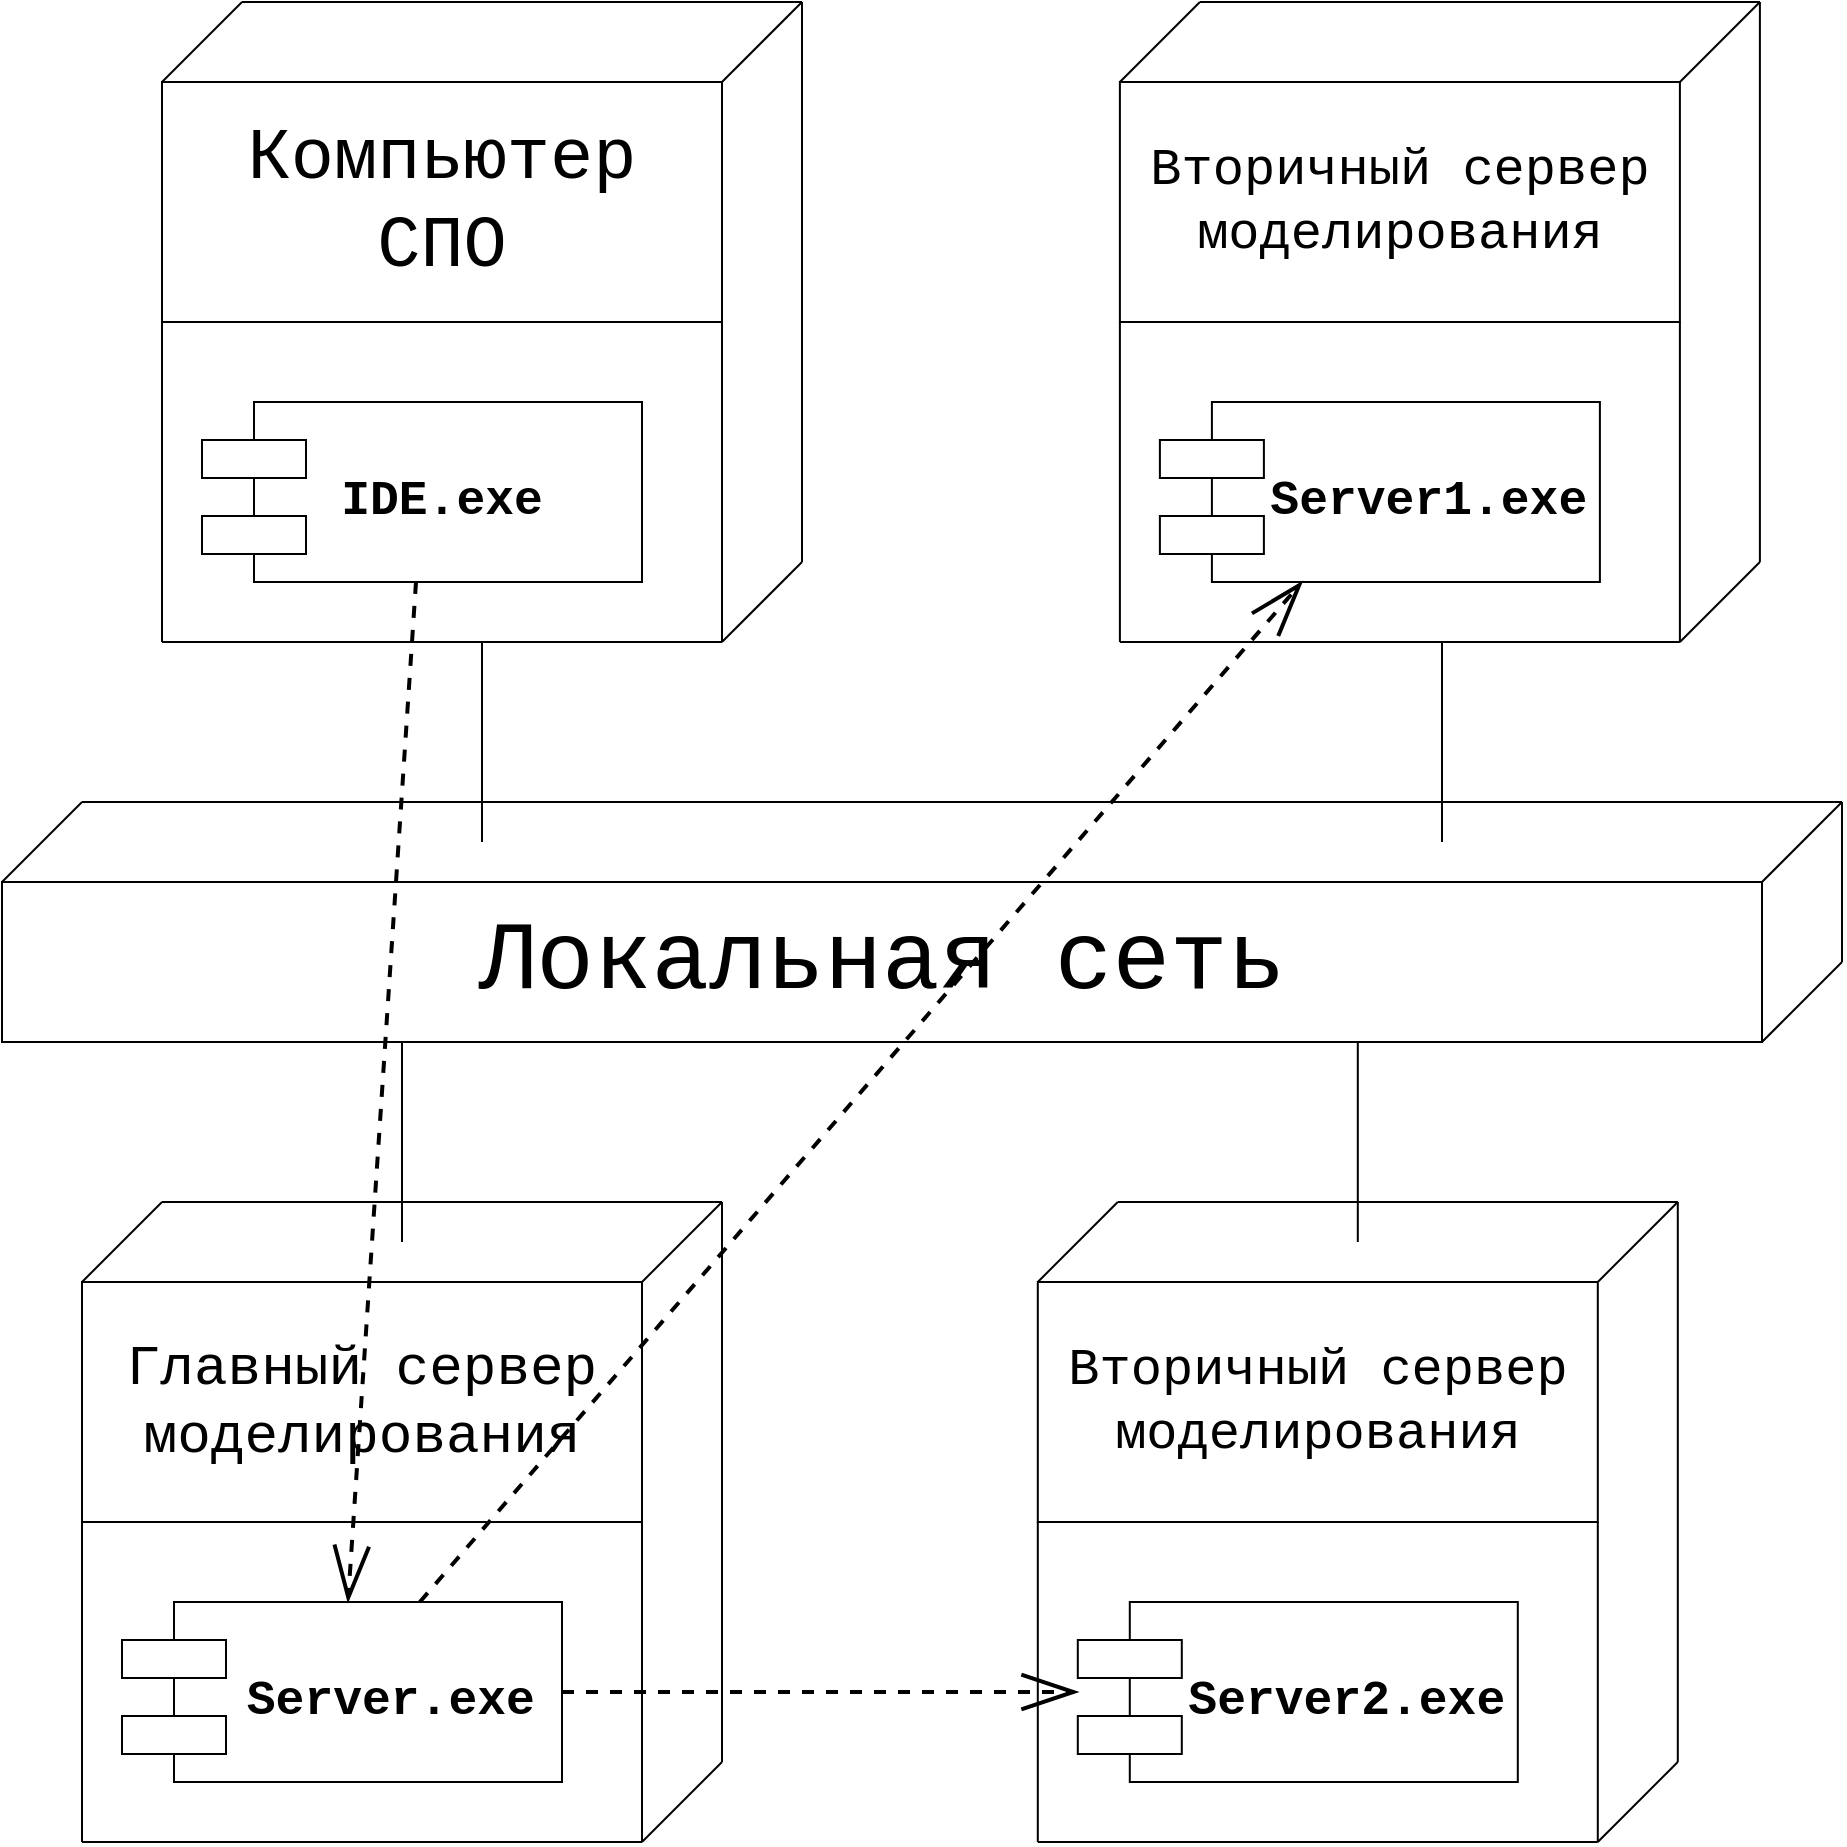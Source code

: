 <mxfile version="21.2.9" type="device">
  <diagram id="cO9kJfEXH4wY8_utXuk5" name="Страница 1">
    <mxGraphModel dx="2086" dy="1149" grid="1" gridSize="10" guides="1" tooltips="1" connect="1" arrows="1" fold="1" page="1" pageScale="1" pageWidth="2336" pageHeight="1654" math="0" shadow="0">
      <root>
        <mxCell id="0" />
        <mxCell id="1" parent="0" />
        <mxCell id="hkxogA_mCvFXjX1prvVK-1" value="Локальная сеть" style="rounded=0;whiteSpace=wrap;html=1;fontSize=48;fillColor=none;fontFamily=Courier New;" vertex="1" parent="1">
          <mxGeometry x="360" y="480" width="880" height="80" as="geometry" />
        </mxCell>
        <mxCell id="hkxogA_mCvFXjX1prvVK-2" value="" style="endArrow=none;html=1;rounded=0;fontFamily=Courier New;fontSize=48;" edge="1" parent="1">
          <mxGeometry width="50" height="50" relative="1" as="geometry">
            <mxPoint x="1240" y="560" as="sourcePoint" />
            <mxPoint x="1280" y="520" as="targetPoint" />
          </mxGeometry>
        </mxCell>
        <mxCell id="hkxogA_mCvFXjX1prvVK-3" value="" style="endArrow=none;html=1;rounded=0;exitX=1;exitY=0;exitDx=0;exitDy=0;fontFamily=Courier New;fontSize=48;" edge="1" parent="1" source="hkxogA_mCvFXjX1prvVK-1">
          <mxGeometry width="50" height="50" relative="1" as="geometry">
            <mxPoint x="1860" y="470" as="sourcePoint" />
            <mxPoint x="1280" y="440" as="targetPoint" />
          </mxGeometry>
        </mxCell>
        <mxCell id="hkxogA_mCvFXjX1prvVK-4" value="" style="endArrow=none;html=1;rounded=0;fontFamily=Courier New;fontSize=48;" edge="1" parent="1">
          <mxGeometry width="50" height="50" relative="1" as="geometry">
            <mxPoint x="1280" y="520" as="sourcePoint" />
            <mxPoint x="1280" y="440" as="targetPoint" />
          </mxGeometry>
        </mxCell>
        <mxCell id="hkxogA_mCvFXjX1prvVK-5" value="" style="endArrow=none;html=1;rounded=0;fontFamily=Courier New;fontSize=48;" edge="1" parent="1">
          <mxGeometry width="50" height="50" relative="1" as="geometry">
            <mxPoint x="400" y="440" as="sourcePoint" />
            <mxPoint x="1280" y="440" as="targetPoint" />
          </mxGeometry>
        </mxCell>
        <mxCell id="hkxogA_mCvFXjX1prvVK-6" value="" style="endArrow=none;html=1;rounded=0;fontFamily=Courier New;fontSize=48;" edge="1" parent="1">
          <mxGeometry width="50" height="50" relative="1" as="geometry">
            <mxPoint x="360" y="480" as="sourcePoint" />
            <mxPoint x="400" y="440" as="targetPoint" />
          </mxGeometry>
        </mxCell>
        <mxCell id="hkxogA_mCvFXjX1prvVK-7" value="Компьютер СПО" style="rounded=0;whiteSpace=wrap;html=1;fontSize=36;fontFamily=Courier New;" vertex="1" parent="1">
          <mxGeometry x="440" y="80" width="280" height="120" as="geometry" />
        </mxCell>
        <mxCell id="hkxogA_mCvFXjX1prvVK-8" value="" style="endArrow=none;html=1;rounded=0;exitX=0;exitY=1;exitDx=0;exitDy=0;fontFamily=Courier New;fontSize=48;" edge="1" parent="1" source="hkxogA_mCvFXjX1prvVK-7">
          <mxGeometry width="50" height="50" relative="1" as="geometry">
            <mxPoint x="720" y="240" as="sourcePoint" />
            <mxPoint x="440" y="360" as="targetPoint" />
          </mxGeometry>
        </mxCell>
        <mxCell id="hkxogA_mCvFXjX1prvVK-9" value="" style="endArrow=none;html=1;rounded=0;entryX=1;entryY=1;entryDx=0;entryDy=0;fontFamily=Courier New;fontSize=48;" edge="1" parent="1" target="hkxogA_mCvFXjX1prvVK-7">
          <mxGeometry width="50" height="50" relative="1" as="geometry">
            <mxPoint x="720" y="360" as="sourcePoint" />
            <mxPoint x="450" y="380" as="targetPoint" />
          </mxGeometry>
        </mxCell>
        <mxCell id="hkxogA_mCvFXjX1prvVK-10" value="" style="endArrow=none;html=1;rounded=0;fontFamily=Courier New;fontSize=48;" edge="1" parent="1">
          <mxGeometry width="50" height="50" relative="1" as="geometry">
            <mxPoint x="440" y="360" as="sourcePoint" />
            <mxPoint x="720" y="360" as="targetPoint" />
          </mxGeometry>
        </mxCell>
        <mxCell id="hkxogA_mCvFXjX1prvVK-11" value="&lt;br&gt;IDE.exe" style="shape=module;align=left;spacingLeft=20;align=center;verticalAlign=top;whiteSpace=wrap;html=1;fontFamily=Courier New;fontSize=24;jettyWidth=52;jettyHeight=19;fontStyle=1" vertex="1" parent="1">
          <mxGeometry x="460" y="240" width="220" height="90" as="geometry" />
        </mxCell>
        <mxCell id="hkxogA_mCvFXjX1prvVK-12" value="" style="endArrow=none;html=1;rounded=0;" edge="1" parent="1">
          <mxGeometry width="50" height="50" relative="1" as="geometry">
            <mxPoint x="600" y="460" as="sourcePoint" />
            <mxPoint x="600" y="360" as="targetPoint" />
          </mxGeometry>
        </mxCell>
        <mxCell id="hkxogA_mCvFXjX1prvVK-13" value="" style="endArrow=none;html=1;rounded=0;" edge="1" parent="1">
          <mxGeometry width="50" height="50" relative="1" as="geometry">
            <mxPoint x="720" y="360" as="sourcePoint" />
            <mxPoint x="760" y="320" as="targetPoint" />
          </mxGeometry>
        </mxCell>
        <mxCell id="hkxogA_mCvFXjX1prvVK-14" value="" style="endArrow=none;html=1;rounded=0;" edge="1" parent="1">
          <mxGeometry width="50" height="50" relative="1" as="geometry">
            <mxPoint x="720" y="80" as="sourcePoint" />
            <mxPoint x="760" y="40" as="targetPoint" />
          </mxGeometry>
        </mxCell>
        <mxCell id="hkxogA_mCvFXjX1prvVK-15" value="" style="endArrow=none;html=1;rounded=0;" edge="1" parent="1">
          <mxGeometry width="50" height="50" relative="1" as="geometry">
            <mxPoint x="440" y="80" as="sourcePoint" />
            <mxPoint x="480" y="40" as="targetPoint" />
          </mxGeometry>
        </mxCell>
        <mxCell id="hkxogA_mCvFXjX1prvVK-16" value="" style="endArrow=none;html=1;rounded=0;" edge="1" parent="1">
          <mxGeometry width="50" height="50" relative="1" as="geometry">
            <mxPoint x="760" y="40" as="sourcePoint" />
            <mxPoint x="760" y="320" as="targetPoint" />
          </mxGeometry>
        </mxCell>
        <mxCell id="hkxogA_mCvFXjX1prvVK-17" value="" style="endArrow=none;html=1;rounded=0;" edge="1" parent="1">
          <mxGeometry width="50" height="50" relative="1" as="geometry">
            <mxPoint x="480" y="40" as="sourcePoint" />
            <mxPoint x="760" y="40" as="targetPoint" />
          </mxGeometry>
        </mxCell>
        <mxCell id="hkxogA_mCvFXjX1prvVK-19" value="" style="endArrow=none;html=1;rounded=0;exitX=0;exitY=1;exitDx=0;exitDy=0;fontFamily=Courier New;fontSize=48;" edge="1" parent="1">
          <mxGeometry width="50" height="50" relative="1" as="geometry">
            <mxPoint x="400" y="800.0" as="sourcePoint" />
            <mxPoint x="400" y="960" as="targetPoint" />
          </mxGeometry>
        </mxCell>
        <mxCell id="hkxogA_mCvFXjX1prvVK-20" value="" style="endArrow=none;html=1;rounded=0;entryX=1;entryY=1;entryDx=0;entryDy=0;fontFamily=Courier New;fontSize=48;" edge="1" parent="1">
          <mxGeometry width="50" height="50" relative="1" as="geometry">
            <mxPoint x="680" y="960" as="sourcePoint" />
            <mxPoint x="680" y="800.0" as="targetPoint" />
          </mxGeometry>
        </mxCell>
        <mxCell id="hkxogA_mCvFXjX1prvVK-21" value="" style="endArrow=none;html=1;rounded=0;fontFamily=Courier New;fontSize=48;" edge="1" parent="1">
          <mxGeometry width="50" height="50" relative="1" as="geometry">
            <mxPoint x="400" y="960" as="sourcePoint" />
            <mxPoint x="680" y="960" as="targetPoint" />
          </mxGeometry>
        </mxCell>
        <mxCell id="hkxogA_mCvFXjX1prvVK-22" value="&lt;br style=&quot;font-size: 24px;&quot;&gt;&lt;div style=&quot;font-size: 24px;&quot;&gt;&lt;span style=&quot;background-color: initial; font-size: 24px;&quot;&gt;&amp;nbsp; Server.exe&lt;/span&gt;&lt;/div&gt;" style="shape=module;align=right;spacingLeft=20;align=center;verticalAlign=top;whiteSpace=wrap;html=1;fontFamily=Courier New;fontSize=24;jettyWidth=52;jettyHeight=19;fontStyle=1" vertex="1" parent="1">
          <mxGeometry x="420" y="840" width="220" height="90" as="geometry" />
        </mxCell>
        <mxCell id="hkxogA_mCvFXjX1prvVK-23" value="" style="endArrow=none;html=1;rounded=0;" edge="1" parent="1">
          <mxGeometry width="50" height="50" relative="1" as="geometry">
            <mxPoint x="680" y="960" as="sourcePoint" />
            <mxPoint x="720" y="920" as="targetPoint" />
          </mxGeometry>
        </mxCell>
        <mxCell id="hkxogA_mCvFXjX1prvVK-24" value="" style="endArrow=none;html=1;rounded=0;" edge="1" parent="1">
          <mxGeometry width="50" height="50" relative="1" as="geometry">
            <mxPoint x="680" y="680" as="sourcePoint" />
            <mxPoint x="720" y="640" as="targetPoint" />
          </mxGeometry>
        </mxCell>
        <mxCell id="hkxogA_mCvFXjX1prvVK-25" value="" style="endArrow=none;html=1;rounded=0;" edge="1" parent="1">
          <mxGeometry width="50" height="50" relative="1" as="geometry">
            <mxPoint x="400" y="680" as="sourcePoint" />
            <mxPoint x="440" y="640" as="targetPoint" />
          </mxGeometry>
        </mxCell>
        <mxCell id="hkxogA_mCvFXjX1prvVK-26" value="" style="endArrow=none;html=1;rounded=0;" edge="1" parent="1">
          <mxGeometry width="50" height="50" relative="1" as="geometry">
            <mxPoint x="720" y="640" as="sourcePoint" />
            <mxPoint x="720" y="920" as="targetPoint" />
          </mxGeometry>
        </mxCell>
        <mxCell id="hkxogA_mCvFXjX1prvVK-27" value="" style="endArrow=none;html=1;rounded=0;" edge="1" parent="1">
          <mxGeometry width="50" height="50" relative="1" as="geometry">
            <mxPoint x="440" y="640" as="sourcePoint" />
            <mxPoint x="720" y="640" as="targetPoint" />
          </mxGeometry>
        </mxCell>
        <mxCell id="hkxogA_mCvFXjX1prvVK-28" value="" style="endArrow=none;html=1;rounded=0;" edge="1" parent="1">
          <mxGeometry width="50" height="50" relative="1" as="geometry">
            <mxPoint x="560" y="660" as="sourcePoint" />
            <mxPoint x="560" y="560" as="targetPoint" />
          </mxGeometry>
        </mxCell>
        <mxCell id="hkxogA_mCvFXjX1prvVK-29" value="Главный сервер моделирования" style="rounded=0;whiteSpace=wrap;html=1;fontSize=28;fontFamily=Courier New;" vertex="1" parent="1">
          <mxGeometry x="400" y="680" width="280" height="120" as="geometry" />
        </mxCell>
        <mxCell id="hkxogA_mCvFXjX1prvVK-30" value="" style="endArrow=none;html=1;rounded=0;exitX=0;exitY=1;exitDx=0;exitDy=0;fontFamily=Courier New;fontSize=48;" edge="1" parent="1">
          <mxGeometry width="50" height="50" relative="1" as="geometry">
            <mxPoint x="918.95" y="200.0" as="sourcePoint" />
            <mxPoint x="918.95" y="360" as="targetPoint" />
          </mxGeometry>
        </mxCell>
        <mxCell id="hkxogA_mCvFXjX1prvVK-31" value="" style="endArrow=none;html=1;rounded=0;entryX=1;entryY=1;entryDx=0;entryDy=0;fontFamily=Courier New;fontSize=48;" edge="1" parent="1">
          <mxGeometry width="50" height="50" relative="1" as="geometry">
            <mxPoint x="1198.95" y="360" as="sourcePoint" />
            <mxPoint x="1198.95" y="200.0" as="targetPoint" />
          </mxGeometry>
        </mxCell>
        <mxCell id="hkxogA_mCvFXjX1prvVK-32" value="" style="endArrow=none;html=1;rounded=0;fontFamily=Courier New;fontSize=48;" edge="1" parent="1">
          <mxGeometry width="50" height="50" relative="1" as="geometry">
            <mxPoint x="918.95" y="360" as="sourcePoint" />
            <mxPoint x="1198.95" y="360" as="targetPoint" />
          </mxGeometry>
        </mxCell>
        <mxCell id="hkxogA_mCvFXjX1prvVK-33" value="&lt;div style=&quot;font-size: 24px;&quot;&gt;&lt;br&gt;&lt;/div&gt;&lt;div style=&quot;font-size: 24px;&quot;&gt;&lt;span style=&quot;background-color: initial; font-size: 24px;&quot;&gt;&amp;nbsp; Server1.exe&lt;/span&gt;&lt;/div&gt;" style="shape=module;align=right;spacingLeft=20;align=center;verticalAlign=top;whiteSpace=wrap;html=1;fontFamily=Courier New;fontSize=24;jettyWidth=52;jettyHeight=19;fontStyle=1" vertex="1" parent="1">
          <mxGeometry x="938.95" y="240" width="220" height="90" as="geometry" />
        </mxCell>
        <mxCell id="hkxogA_mCvFXjX1prvVK-34" value="" style="endArrow=none;html=1;rounded=0;" edge="1" parent="1">
          <mxGeometry width="50" height="50" relative="1" as="geometry">
            <mxPoint x="1198.95" y="360" as="sourcePoint" />
            <mxPoint x="1238.95" y="320" as="targetPoint" />
          </mxGeometry>
        </mxCell>
        <mxCell id="hkxogA_mCvFXjX1prvVK-35" value="" style="endArrow=none;html=1;rounded=0;" edge="1" parent="1">
          <mxGeometry width="50" height="50" relative="1" as="geometry">
            <mxPoint x="1198.95" y="80" as="sourcePoint" />
            <mxPoint x="1238.95" y="40" as="targetPoint" />
          </mxGeometry>
        </mxCell>
        <mxCell id="hkxogA_mCvFXjX1prvVK-36" value="" style="endArrow=none;html=1;rounded=0;" edge="1" parent="1">
          <mxGeometry width="50" height="50" relative="1" as="geometry">
            <mxPoint x="918.95" y="80" as="sourcePoint" />
            <mxPoint x="958.95" y="40" as="targetPoint" />
          </mxGeometry>
        </mxCell>
        <mxCell id="hkxogA_mCvFXjX1prvVK-37" value="" style="endArrow=none;html=1;rounded=0;" edge="1" parent="1">
          <mxGeometry width="50" height="50" relative="1" as="geometry">
            <mxPoint x="1238.95" y="40" as="sourcePoint" />
            <mxPoint x="1238.95" y="320" as="targetPoint" />
          </mxGeometry>
        </mxCell>
        <mxCell id="hkxogA_mCvFXjX1prvVK-38" value="" style="endArrow=none;html=1;rounded=0;" edge="1" parent="1">
          <mxGeometry width="50" height="50" relative="1" as="geometry">
            <mxPoint x="958.95" y="40" as="sourcePoint" />
            <mxPoint x="1238.95" y="40" as="targetPoint" />
          </mxGeometry>
        </mxCell>
        <mxCell id="hkxogA_mCvFXjX1prvVK-39" value="Вторичный сервер моделирования" style="rounded=0;whiteSpace=wrap;html=1;fontSize=26;fontFamily=Courier New;" vertex="1" parent="1">
          <mxGeometry x="918.95" y="80" width="280" height="120" as="geometry" />
        </mxCell>
        <mxCell id="hkxogA_mCvFXjX1prvVK-40" value="" style="endArrow=none;html=1;rounded=0;" edge="1" parent="1">
          <mxGeometry width="50" height="50" relative="1" as="geometry">
            <mxPoint x="1080" y="460" as="sourcePoint" />
            <mxPoint x="1080" y="360" as="targetPoint" />
          </mxGeometry>
        </mxCell>
        <mxCell id="hkxogA_mCvFXjX1prvVK-41" value="" style="endArrow=none;html=1;rounded=0;exitX=0;exitY=1;exitDx=0;exitDy=0;fontFamily=Courier New;fontSize=48;" edge="1" parent="1">
          <mxGeometry width="50" height="50" relative="1" as="geometry">
            <mxPoint x="877.9" y="800.0" as="sourcePoint" />
            <mxPoint x="877.9" y="960" as="targetPoint" />
          </mxGeometry>
        </mxCell>
        <mxCell id="hkxogA_mCvFXjX1prvVK-42" value="" style="endArrow=none;html=1;rounded=0;entryX=1;entryY=1;entryDx=0;entryDy=0;fontFamily=Courier New;fontSize=48;" edge="1" parent="1">
          <mxGeometry width="50" height="50" relative="1" as="geometry">
            <mxPoint x="1157.9" y="960" as="sourcePoint" />
            <mxPoint x="1157.9" y="800.0" as="targetPoint" />
          </mxGeometry>
        </mxCell>
        <mxCell id="hkxogA_mCvFXjX1prvVK-43" value="" style="endArrow=none;html=1;rounded=0;fontFamily=Courier New;fontSize=48;" edge="1" parent="1">
          <mxGeometry width="50" height="50" relative="1" as="geometry">
            <mxPoint x="877.9" y="960" as="sourcePoint" />
            <mxPoint x="1157.9" y="960" as="targetPoint" />
          </mxGeometry>
        </mxCell>
        <mxCell id="hkxogA_mCvFXjX1prvVK-44" value="&lt;div style=&quot;font-size: 24px;&quot;&gt;&lt;br style=&quot;font-size: 24px;&quot;&gt;&lt;/div&gt;&lt;div style=&quot;font-size: 24px;&quot;&gt;&lt;span style=&quot;background-color: initial; font-size: 24px;&quot;&gt;&amp;nbsp; Server2.exe&lt;/span&gt;&lt;/div&gt;" style="shape=module;align=right;spacingLeft=20;align=center;verticalAlign=top;whiteSpace=wrap;html=1;fontFamily=Courier New;fontSize=24;jettyWidth=52;jettyHeight=19;fontStyle=1" vertex="1" parent="1">
          <mxGeometry x="897.9" y="840" width="220" height="90" as="geometry" />
        </mxCell>
        <mxCell id="hkxogA_mCvFXjX1prvVK-45" value="" style="endArrow=none;html=1;rounded=0;" edge="1" parent="1">
          <mxGeometry width="50" height="50" relative="1" as="geometry">
            <mxPoint x="1157.9" y="960" as="sourcePoint" />
            <mxPoint x="1197.9" y="920" as="targetPoint" />
          </mxGeometry>
        </mxCell>
        <mxCell id="hkxogA_mCvFXjX1prvVK-46" value="" style="endArrow=none;html=1;rounded=0;" edge="1" parent="1">
          <mxGeometry width="50" height="50" relative="1" as="geometry">
            <mxPoint x="1157.9" y="680" as="sourcePoint" />
            <mxPoint x="1197.9" y="640" as="targetPoint" />
          </mxGeometry>
        </mxCell>
        <mxCell id="hkxogA_mCvFXjX1prvVK-47" value="" style="endArrow=none;html=1;rounded=0;" edge="1" parent="1">
          <mxGeometry width="50" height="50" relative="1" as="geometry">
            <mxPoint x="877.9" y="680" as="sourcePoint" />
            <mxPoint x="917.9" y="640" as="targetPoint" />
          </mxGeometry>
        </mxCell>
        <mxCell id="hkxogA_mCvFXjX1prvVK-48" value="" style="endArrow=none;html=1;rounded=0;" edge="1" parent="1">
          <mxGeometry width="50" height="50" relative="1" as="geometry">
            <mxPoint x="1197.9" y="640" as="sourcePoint" />
            <mxPoint x="1197.9" y="920" as="targetPoint" />
          </mxGeometry>
        </mxCell>
        <mxCell id="hkxogA_mCvFXjX1prvVK-49" value="" style="endArrow=none;html=1;rounded=0;" edge="1" parent="1">
          <mxGeometry width="50" height="50" relative="1" as="geometry">
            <mxPoint x="917.9" y="640" as="sourcePoint" />
            <mxPoint x="1197.9" y="640" as="targetPoint" />
          </mxGeometry>
        </mxCell>
        <mxCell id="hkxogA_mCvFXjX1prvVK-50" value="" style="endArrow=none;html=1;rounded=0;" edge="1" parent="1">
          <mxGeometry width="50" height="50" relative="1" as="geometry">
            <mxPoint x="1037.9" y="660" as="sourcePoint" />
            <mxPoint x="1037.9" y="560" as="targetPoint" />
          </mxGeometry>
        </mxCell>
        <mxCell id="hkxogA_mCvFXjX1prvVK-51" value="Вторичный сервер моделирования" style="rounded=0;whiteSpace=wrap;html=1;fontSize=26;fontFamily=Courier New;" vertex="1" parent="1">
          <mxGeometry x="877.9" y="680" width="280" height="120" as="geometry" />
        </mxCell>
        <mxCell id="hkxogA_mCvFXjX1prvVK-52" value="" style="endArrow=openThin;html=1;rounded=0;endSize=24;endFill=0;strokeWidth=2;dashed=1;" edge="1" parent="1" source="hkxogA_mCvFXjX1prvVK-11" target="hkxogA_mCvFXjX1prvVK-22">
          <mxGeometry width="50" height="50" relative="1" as="geometry">
            <mxPoint x="300" y="380" as="sourcePoint" />
            <mxPoint x="350" y="330" as="targetPoint" />
          </mxGeometry>
        </mxCell>
        <mxCell id="hkxogA_mCvFXjX1prvVK-53" value="" style="endArrow=openThin;html=1;rounded=0;endSize=24;endFill=0;strokeWidth=2;dashed=1;" edge="1" parent="1" source="hkxogA_mCvFXjX1prvVK-22" target="hkxogA_mCvFXjX1prvVK-33">
          <mxGeometry width="50" height="50" relative="1" as="geometry">
            <mxPoint x="577" y="340" as="sourcePoint" />
            <mxPoint x="543" y="850" as="targetPoint" />
          </mxGeometry>
        </mxCell>
        <mxCell id="hkxogA_mCvFXjX1prvVK-55" value="" style="endArrow=openThin;html=1;rounded=0;endSize=24;endFill=0;strokeWidth=2;dashed=1;" edge="1" parent="1" source="hkxogA_mCvFXjX1prvVK-22" target="hkxogA_mCvFXjX1prvVK-44">
          <mxGeometry width="50" height="50" relative="1" as="geometry">
            <mxPoint x="579" y="850" as="sourcePoint" />
            <mxPoint x="1020" y="340" as="targetPoint" />
          </mxGeometry>
        </mxCell>
      </root>
    </mxGraphModel>
  </diagram>
</mxfile>
